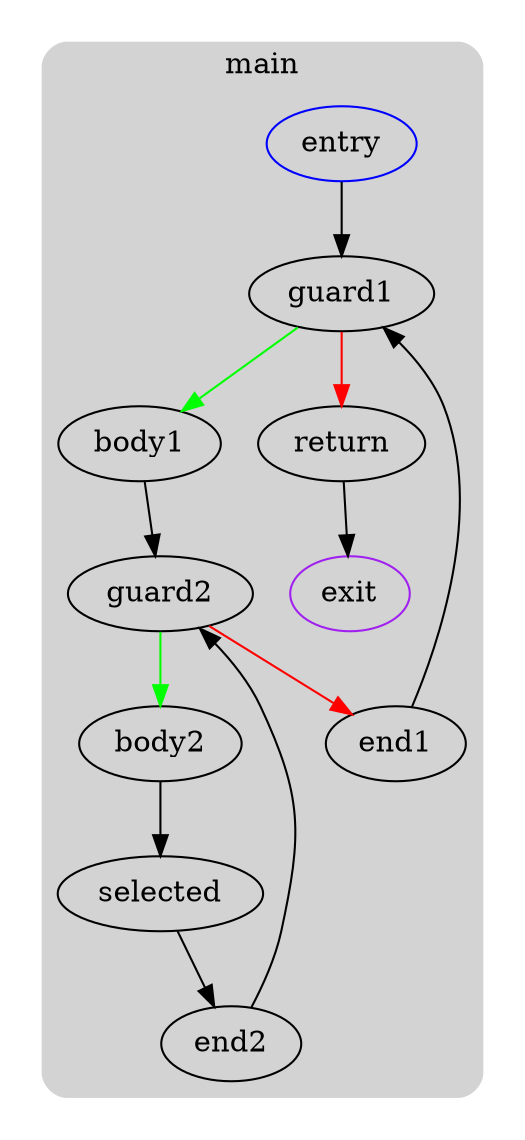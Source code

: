 digraph G {
  compound=true
  subgraph cluster_ {
    peripheries=0
    subgraph cluster_0 {
      label="main"
      color=darkgray
      style=rounded
      bgcolor=lightgray
      cluster_0_0[label="entry",shape=oval,color=blue,rank=source]
      cluster_0_1[label="guard1",shape=oval]
      cluster_0_2[label="body1",shape=oval]
      cluster_0_3[label="guard2",shape=oval]
      cluster_0_4[label="body2",shape=oval]
      cluster_0_5[label="selected",shape=oval]
      cluster_0_6[label="end2",shape=oval]
      cluster_0_7[label="end1",shape=oval]
      cluster_0_8[label="return",shape=oval]
      cluster_0_exit[label=exit,color=purple,rank=sink]
      cluster_0_0 -> cluster_0_1
      cluster_0_1 -> cluster_0_2 [color=green]
      cluster_0_1 -> cluster_0_8 [color=red]
      cluster_0_2 -> cluster_0_3
      cluster_0_3 -> cluster_0_4 [color=green]
      cluster_0_3 -> cluster_0_7 [color=red]
      cluster_0_4 -> cluster_0_5
      cluster_0_5 -> cluster_0_6
      cluster_0_6 -> cluster_0_3
      cluster_0_7 -> cluster_0_1
      cluster_0_8 -> cluster_0_exit [color=black]
    }
  }
}
